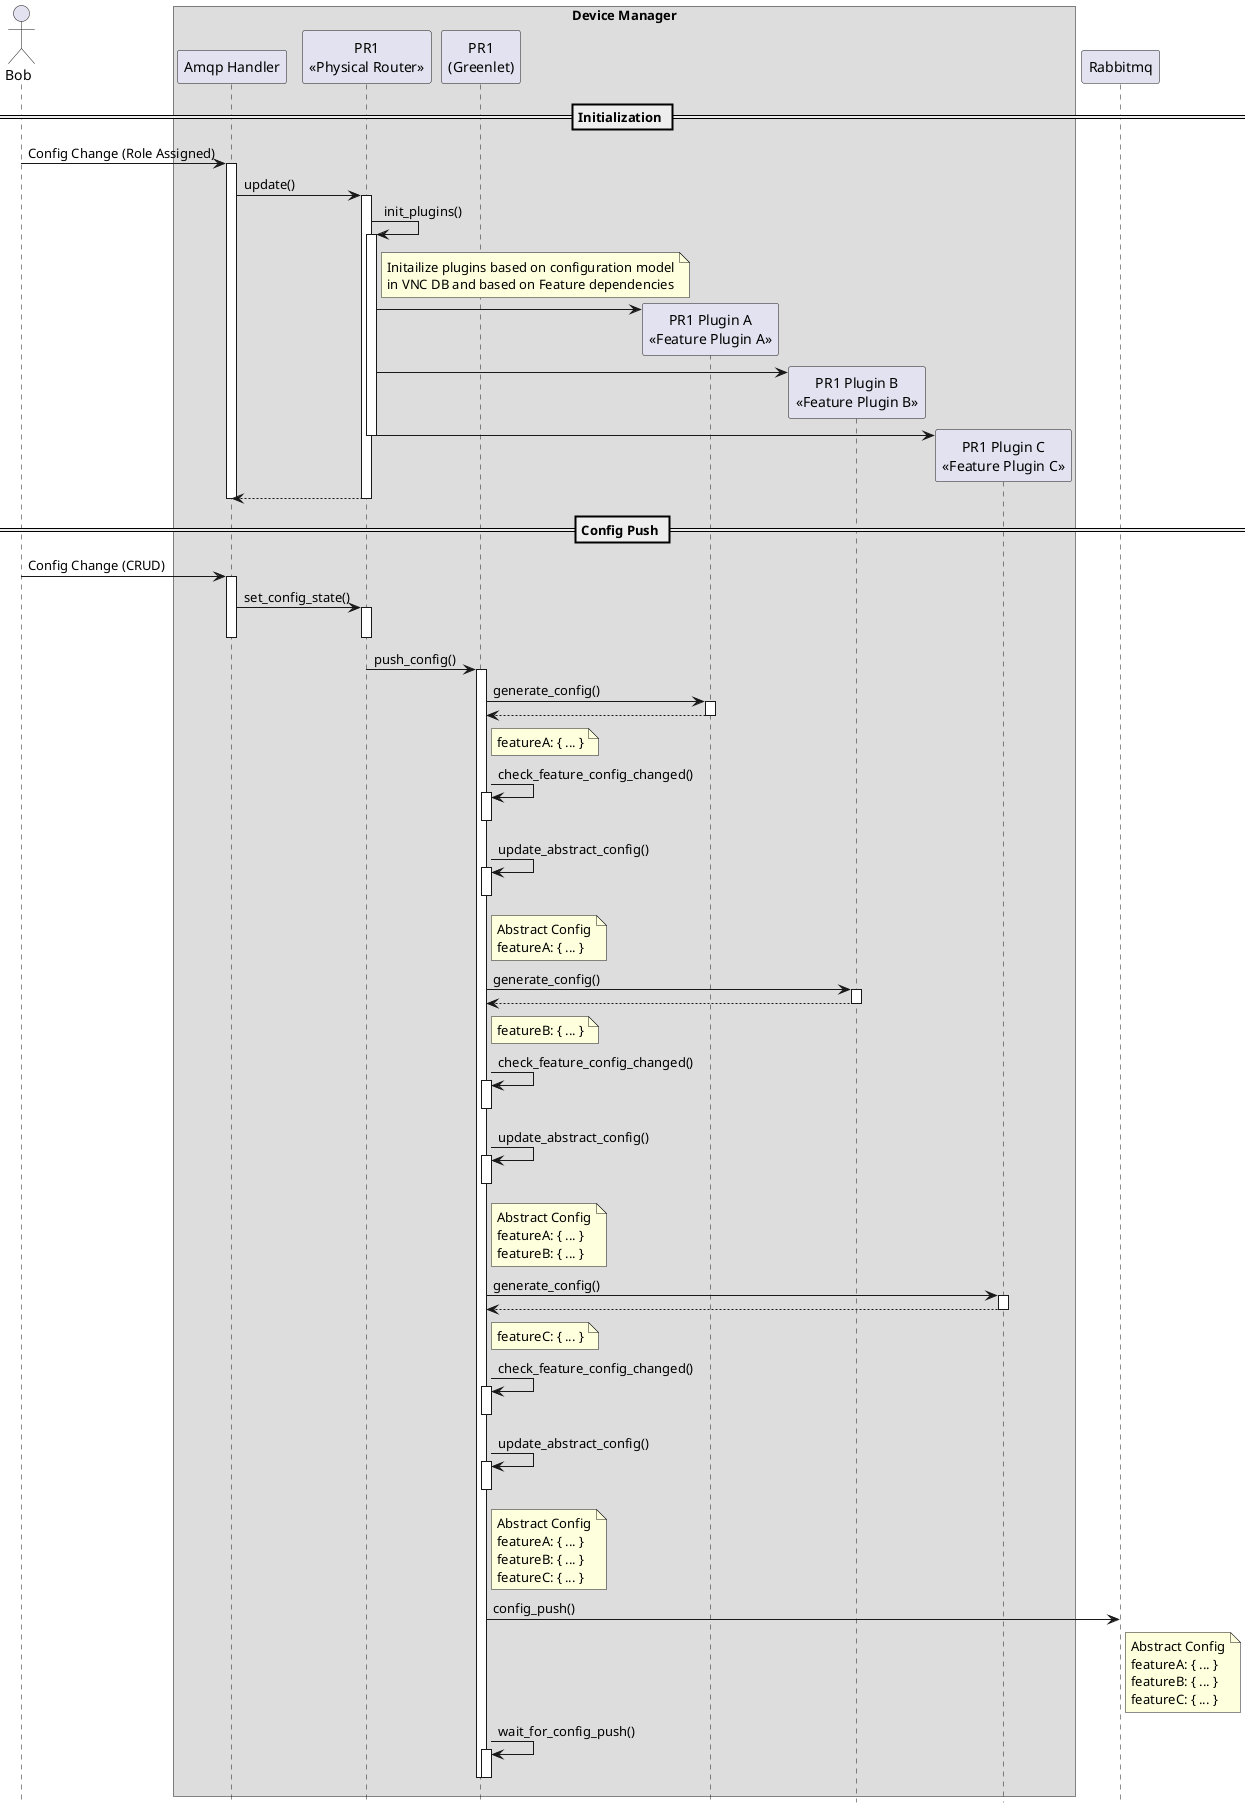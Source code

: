 @startuml Abstract Config Generation Sequence Diagram
hide footbox
actor Bob
box "Device Manager"
participant "Amqp Handler" as amqp
participant "PR1\n<<Physical Router>>" as pr
participant "PR1\n(Greenlet)" as pr_gl

== Initialization ==
Bob -> amqp : Config Change (Role Assigned)
activate amqp
amqp -> pr : update()
activate pr
pr -> pr : init_plugins()
note right of pr
Initailize plugins based on configuration model
in VNC DB and based on Feature dependencies
end note
activate pr
create "PR1 Plugin A\n<<Feature Plugin A>>" as fpa
pr -> fpa
create "PR1 Plugin B\n<<Feature Plugin B>>" as fpb
pr -> fpb
create "PR1 Plugin C\n<<Feature Plugin C>>" as fpc
pr -> fpc
deactivate pr
amqp <-- pr
deactivate pr
deactivate amqp

== Config Push ==
Bob -> amqp : Config Change (CRUD)
activate amqp
amqp -> pr : set_config_state()
activate pr
deactivate pr
deactivate amqp
pr -> pr_gl : push_config()
activate pr_gl
pr_gl -> fpa : generate_config()
activate fpa
pr_gl <-- fpa
deactivate fpa
note right of pr_gl
featureA: { ... }
end note
pr_gl -> pr_gl : check_feature_config_changed()
activate pr_gl
deactivate pr_gl
pr_gl -> pr_gl : update_abstract_config()
activate pr_gl
deactivate pr_gl
note right of pr_gl
Abstract Config
featureA: { ... }
end note
pr_gl -> fpb : generate_config()
activate fpb
pr_gl <-- fpb
deactivate fpb
note right of pr_gl
featureB: { ... }
end note
pr_gl -> pr_gl : check_feature_config_changed()
activate pr_gl
deactivate pr_gl
pr_gl -> pr_gl : update_abstract_config()
activate pr_gl
deactivate pr_gl
note right of pr_gl
Abstract Config
featureA: { ... }
featureB: { ... }
end note
pr_gl -> fpc : generate_config()
activate fpc
pr_gl <-- fpc
deactivate fpc
note right of pr_gl
featureC: { ... }
end note
pr_gl -> pr_gl : check_feature_config_changed()
activate pr_gl
deactivate pr_gl
pr_gl -> pr_gl : update_abstract_config()
activate pr_gl
deactivate pr_gl
note right of pr_gl
Abstract Config
featureA: { ... }
featureB: { ... }
featureC: { ... }
end note
end box
participant "Rabbitmq" as mq
pr_gl -> mq : config_push()
note right of mq
Abstract Config
featureA: { ... }
featureB: { ... }
featureC: { ... }
end note
pr_gl -> pr_gl : wait_for_config_push()
activate pr_gl
deactivate pr_gl
deactivate pr_gl
@enduml
